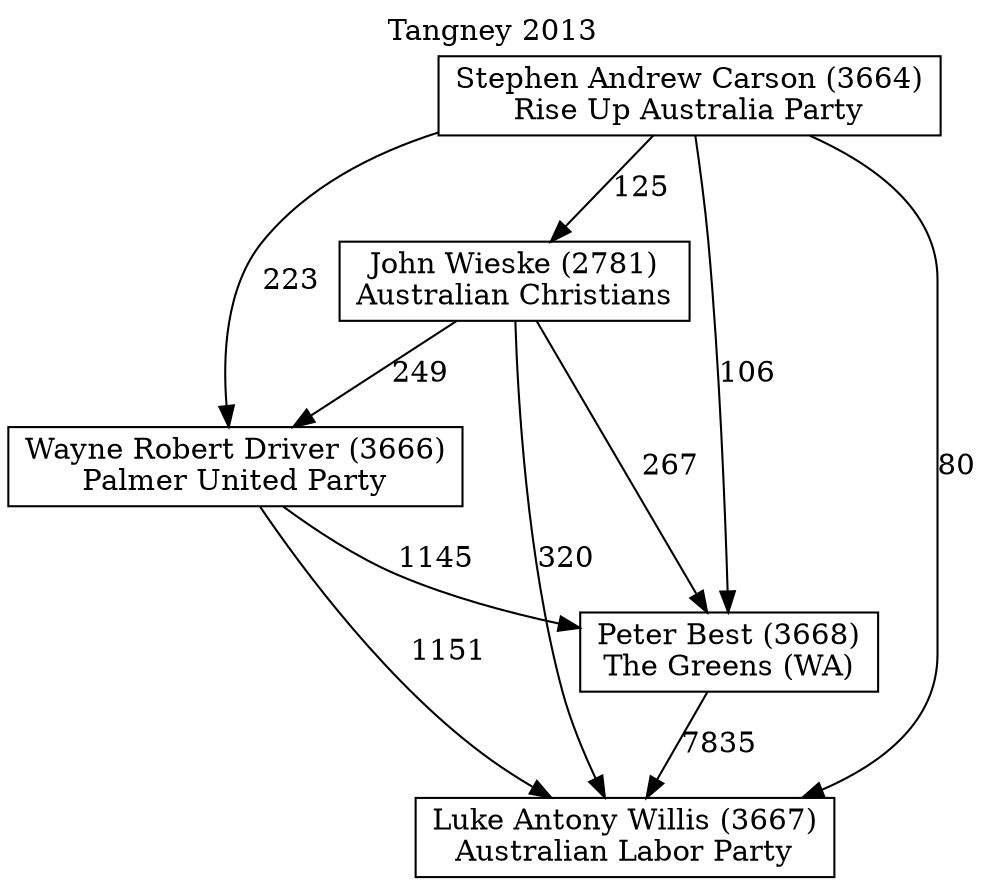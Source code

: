 // House preference flow
digraph "Luke Antony Willis (3667)_Tangney_2013" {
	graph [label="Tangney 2013" labelloc=t mclimit=10]
	node [shape=box]
	"John Wieske (2781)" [label="John Wieske (2781)
Australian Christians"]
	"Luke Antony Willis (3667)" [label="Luke Antony Willis (3667)
Australian Labor Party"]
	"Peter Best (3668)" [label="Peter Best (3668)
The Greens (WA)"]
	"Stephen Andrew Carson (3664)" [label="Stephen Andrew Carson (3664)
Rise Up Australia Party"]
	"Wayne Robert Driver (3666)" [label="Wayne Robert Driver (3666)
Palmer United Party"]
	"John Wieske (2781)" -> "Luke Antony Willis (3667)" [label=320]
	"John Wieske (2781)" -> "Peter Best (3668)" [label=267]
	"John Wieske (2781)" -> "Wayne Robert Driver (3666)" [label=249]
	"Peter Best (3668)" -> "Luke Antony Willis (3667)" [label=7835]
	"Stephen Andrew Carson (3664)" -> "John Wieske (2781)" [label=125]
	"Stephen Andrew Carson (3664)" -> "Luke Antony Willis (3667)" [label=80]
	"Stephen Andrew Carson (3664)" -> "Peter Best (3668)" [label=106]
	"Stephen Andrew Carson (3664)" -> "Wayne Robert Driver (3666)" [label=223]
	"Wayne Robert Driver (3666)" -> "Luke Antony Willis (3667)" [label=1151]
	"Wayne Robert Driver (3666)" -> "Peter Best (3668)" [label=1145]
}
